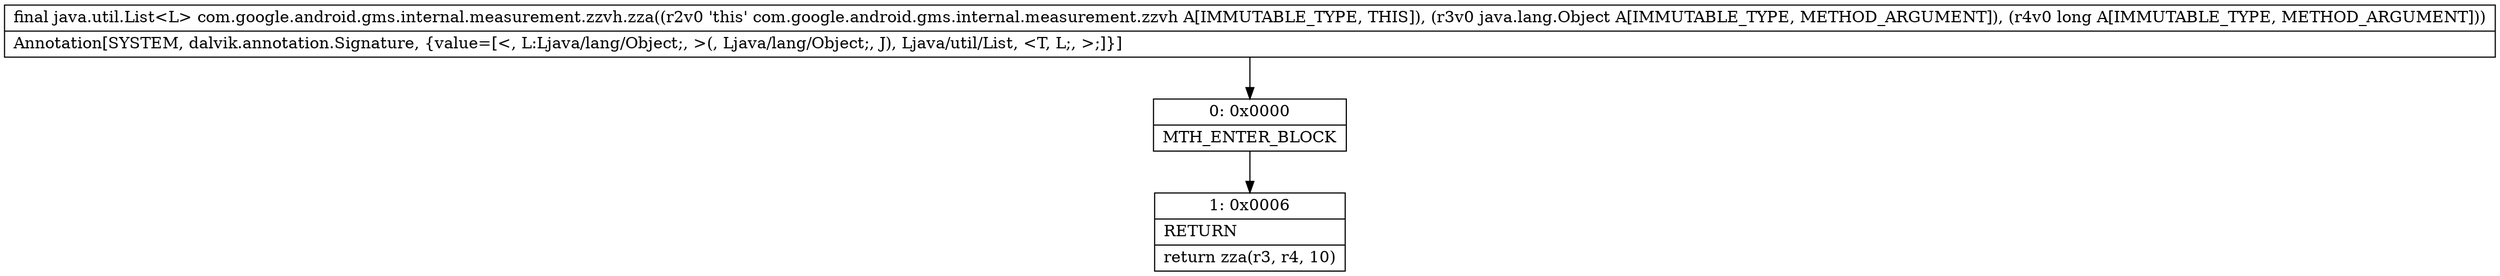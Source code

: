 digraph "CFG forcom.google.android.gms.internal.measurement.zzvh.zza(Ljava\/lang\/Object;J)Ljava\/util\/List;" {
Node_0 [shape=record,label="{0\:\ 0x0000|MTH_ENTER_BLOCK\l}"];
Node_1 [shape=record,label="{1\:\ 0x0006|RETURN\l|return zza(r3, r4, 10)\l}"];
MethodNode[shape=record,label="{final java.util.List\<L\> com.google.android.gms.internal.measurement.zzvh.zza((r2v0 'this' com.google.android.gms.internal.measurement.zzvh A[IMMUTABLE_TYPE, THIS]), (r3v0 java.lang.Object A[IMMUTABLE_TYPE, METHOD_ARGUMENT]), (r4v0 long A[IMMUTABLE_TYPE, METHOD_ARGUMENT]))  | Annotation[SYSTEM, dalvik.annotation.Signature, \{value=[\<, L:Ljava\/lang\/Object;, \>(, Ljava\/lang\/Object;, J), Ljava\/util\/List, \<T, L;, \>;]\}]\l}"];
MethodNode -> Node_0;
Node_0 -> Node_1;
}

